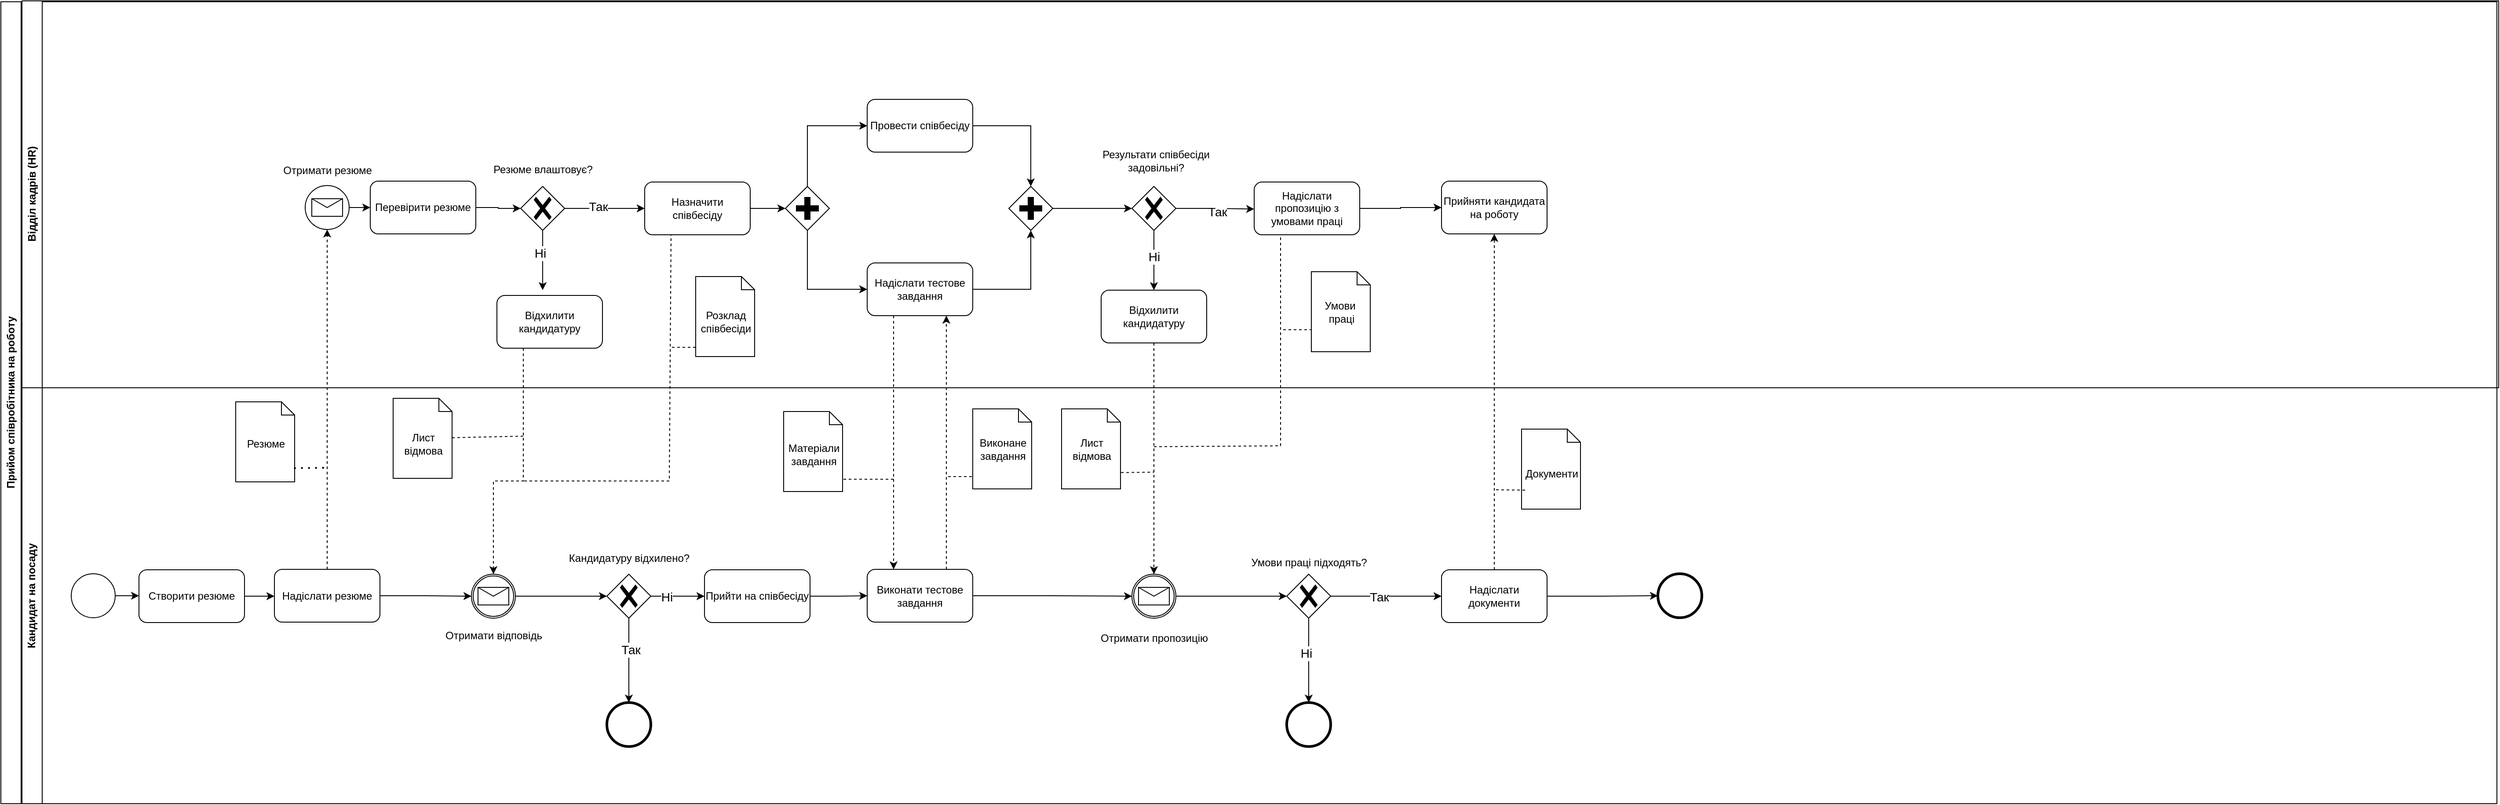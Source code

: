 <mxfile version="22.0.2" type="github">
  <diagram name="Страница — 1" id="HEkqbumlcw84zHXEJl8H">
    <mxGraphModel dx="2234" dy="1171" grid="0" gridSize="10" guides="1" tooltips="1" connect="1" arrows="1" fold="1" page="0" pageScale="1" pageWidth="827" pageHeight="1169" math="0" shadow="0">
      <root>
        <mxCell id="0" />
        <mxCell id="1" parent="0" />
        <mxCell id="XJhYYw2cQEGLfJjtBbyS-1" value="Прийом співробітника на роботу" style="swimlane;horizontal=0;whiteSpace=wrap;html=1;" parent="1" vertex="1">
          <mxGeometry x="-520" y="-185" width="2838" height="912" as="geometry" />
        </mxCell>
        <mxCell id="XJhYYw2cQEGLfJjtBbyS-4" value="Кандидат на посаду" style="swimlane;horizontal=0;whiteSpace=wrap;html=1;" parent="1" vertex="1">
          <mxGeometry x="-496" y="254" width="2814" height="473" as="geometry" />
        </mxCell>
        <mxCell id="1G5EOY4C8jy5DTyf7jeD-6" style="edgeStyle=orthogonalEdgeStyle;rounded=0;orthogonalLoop=1;jettySize=auto;html=1;exitX=1;exitY=0.5;exitDx=0;exitDy=0;exitPerimeter=0;entryX=0;entryY=0.5;entryDx=0;entryDy=0;" parent="XJhYYw2cQEGLfJjtBbyS-4" source="XJhYYw2cQEGLfJjtBbyS-43" target="1G5EOY4C8jy5DTyf7jeD-4" edge="1">
          <mxGeometry relative="1" as="geometry" />
        </mxCell>
        <mxCell id="XJhYYw2cQEGLfJjtBbyS-43" value="" style="points=[[0.145,0.145,0],[0.5,0,0],[0.855,0.145,0],[1,0.5,0],[0.855,0.855,0],[0.5,1,0],[0.145,0.855,0],[0,0.5,0]];shape=mxgraph.bpmn.event;html=1;verticalLabelPosition=bottom;labelBackgroundColor=#ffffff;verticalAlign=top;align=center;perimeter=ellipsePerimeter;outlineConnect=0;aspect=fixed;outline=standard;symbol=general;" parent="XJhYYw2cQEGLfJjtBbyS-4" vertex="1">
          <mxGeometry x="56" y="211.5" width="50" height="50" as="geometry" />
        </mxCell>
        <mxCell id="1G5EOY4C8jy5DTyf7jeD-7" style="edgeStyle=orthogonalEdgeStyle;rounded=0;orthogonalLoop=1;jettySize=auto;html=1;exitX=1;exitY=0.5;exitDx=0;exitDy=0;entryX=0;entryY=0.5;entryDx=0;entryDy=0;" parent="XJhYYw2cQEGLfJjtBbyS-4" source="1G5EOY4C8jy5DTyf7jeD-4" target="1G5EOY4C8jy5DTyf7jeD-5" edge="1">
          <mxGeometry relative="1" as="geometry" />
        </mxCell>
        <mxCell id="1G5EOY4C8jy5DTyf7jeD-4" value="Створити резюме" style="rounded=1;whiteSpace=wrap;html=1;" parent="XJhYYw2cQEGLfJjtBbyS-4" vertex="1">
          <mxGeometry x="133" y="207" width="120" height="60" as="geometry" />
        </mxCell>
        <mxCell id="1G5EOY4C8jy5DTyf7jeD-5" value="Надіслати резюме" style="rounded=1;whiteSpace=wrap;html=1;" parent="XJhYYw2cQEGLfJjtBbyS-4" vertex="1">
          <mxGeometry x="287" y="206.5" width="120" height="60" as="geometry" />
        </mxCell>
        <mxCell id="1G5EOY4C8jy5DTyf7jeD-22" style="edgeStyle=orthogonalEdgeStyle;rounded=0;orthogonalLoop=1;jettySize=auto;html=1;exitX=1;exitY=0.5;exitDx=0;exitDy=0;exitPerimeter=0;entryX=0;entryY=0.5;entryDx=0;entryDy=0;" parent="XJhYYw2cQEGLfJjtBbyS-4" source="1G5EOY4C8jy5DTyf7jeD-8" target="1G5EOY4C8jy5DTyf7jeD-21" edge="1">
          <mxGeometry relative="1" as="geometry" />
        </mxCell>
        <mxCell id="1G5EOY4C8jy5DTyf7jeD-89" value="&lt;font style=&quot;font-size: 14px;&quot;&gt;Ні&lt;/font&gt;" style="edgeLabel;html=1;align=center;verticalAlign=middle;resizable=0;points=[];" parent="1G5EOY4C8jy5DTyf7jeD-22" vertex="1" connectable="0">
          <mxGeometry x="-0.421" y="-1" relative="1" as="geometry">
            <mxPoint as="offset" />
          </mxGeometry>
        </mxCell>
        <mxCell id="1G5EOY4C8jy5DTyf7jeD-8" value="" style="points=[[0.25,0.25,0],[0.5,0,0],[0.75,0.25,0],[1,0.5,0],[0.75,0.75,0],[0.5,1,0],[0.25,0.75,0],[0,0.5,0]];shape=mxgraph.bpmn.gateway2;html=1;verticalLabelPosition=bottom;labelBackgroundColor=#ffffff;verticalAlign=top;align=center;perimeter=rhombusPerimeter;outlineConnect=0;outline=none;symbol=none;gwType=exclusive;" parent="XJhYYw2cQEGLfJjtBbyS-4" vertex="1">
          <mxGeometry x="665" y="212" width="50" height="50" as="geometry" />
        </mxCell>
        <mxCell id="1G5EOY4C8jy5DTyf7jeD-10" value="" style="points=[[0.145,0.145,0],[0.5,0,0],[0.855,0.145,0],[1,0.5,0],[0.855,0.855,0],[0.5,1,0],[0.145,0.855,0],[0,0.5,0]];shape=mxgraph.bpmn.event;html=1;verticalLabelPosition=bottom;labelBackgroundColor=#ffffff;verticalAlign=top;align=center;perimeter=ellipsePerimeter;outlineConnect=0;aspect=fixed;outline=end;symbol=terminate2;" parent="XJhYYw2cQEGLfJjtBbyS-4" vertex="1">
          <mxGeometry x="665" y="358" width="50" height="50" as="geometry" />
        </mxCell>
        <mxCell id="1G5EOY4C8jy5DTyf7jeD-11" style="edgeStyle=orthogonalEdgeStyle;rounded=0;orthogonalLoop=1;jettySize=auto;html=1;exitX=0.5;exitY=1;exitDx=0;exitDy=0;exitPerimeter=0;entryX=0.5;entryY=0;entryDx=0;entryDy=0;entryPerimeter=0;" parent="XJhYYw2cQEGLfJjtBbyS-4" source="1G5EOY4C8jy5DTyf7jeD-8" target="1G5EOY4C8jy5DTyf7jeD-10" edge="1">
          <mxGeometry relative="1" as="geometry" />
        </mxCell>
        <mxCell id="1G5EOY4C8jy5DTyf7jeD-90" value="&lt;font style=&quot;font-size: 14px;&quot;&gt;Так&lt;/font&gt;" style="edgeLabel;html=1;align=center;verticalAlign=middle;resizable=0;points=[];" parent="1G5EOY4C8jy5DTyf7jeD-11" vertex="1" connectable="0">
          <mxGeometry x="-0.25" y="2" relative="1" as="geometry">
            <mxPoint as="offset" />
          </mxGeometry>
        </mxCell>
        <mxCell id="1G5EOY4C8jy5DTyf7jeD-16" value="" style="shape=mxgraph.bpmn.data;labelPosition=center;verticalLabelPosition=bottom;align=center;verticalAlign=top;size=15;html=1;" parent="XJhYYw2cQEGLfJjtBbyS-4" vertex="1">
          <mxGeometry x="243" y="16" width="67" height="91" as="geometry" />
        </mxCell>
        <mxCell id="1G5EOY4C8jy5DTyf7jeD-30" style="edgeStyle=orthogonalEdgeStyle;rounded=0;orthogonalLoop=1;jettySize=auto;html=1;exitX=1;exitY=0.5;exitDx=0;exitDy=0;entryX=0;entryY=0.5;entryDx=0;entryDy=0;" parent="XJhYYw2cQEGLfJjtBbyS-4" source="1G5EOY4C8jy5DTyf7jeD-21" target="1G5EOY4C8jy5DTyf7jeD-29" edge="1">
          <mxGeometry relative="1" as="geometry" />
        </mxCell>
        <mxCell id="1G5EOY4C8jy5DTyf7jeD-21" value="Прийти на співбесіду" style="rounded=1;whiteSpace=wrap;html=1;" parent="XJhYYw2cQEGLfJjtBbyS-4" vertex="1">
          <mxGeometry x="776" y="207" width="120" height="60" as="geometry" />
        </mxCell>
        <mxCell id="1G5EOY4C8jy5DTyf7jeD-29" value="Виконати тестове завдання" style="rounded=1;whiteSpace=wrap;html=1;" parent="XJhYYw2cQEGLfJjtBbyS-4" vertex="1">
          <mxGeometry x="961" y="206.5" width="120" height="60" as="geometry" />
        </mxCell>
        <mxCell id="1G5EOY4C8jy5DTyf7jeD-45" value="" style="points=[[0.145,0.145,0],[0.5,0,0],[0.855,0.145,0],[1,0.5,0],[0.855,0.855,0],[0.5,1,0],[0.145,0.855,0],[0,0.5,0]];shape=mxgraph.bpmn.event;html=1;verticalLabelPosition=bottom;labelBackgroundColor=#ffffff;verticalAlign=top;align=center;perimeter=ellipsePerimeter;outlineConnect=0;aspect=fixed;outline=catching;symbol=message;" parent="XJhYYw2cQEGLfJjtBbyS-4" vertex="1">
          <mxGeometry x="511" y="212" width="50" height="50" as="geometry" />
        </mxCell>
        <mxCell id="1G5EOY4C8jy5DTyf7jeD-47" style="edgeStyle=orthogonalEdgeStyle;rounded=0;orthogonalLoop=1;jettySize=auto;html=1;exitX=1;exitY=0.5;exitDx=0;exitDy=0;entryX=0;entryY=0.5;entryDx=0;entryDy=0;entryPerimeter=0;" parent="XJhYYw2cQEGLfJjtBbyS-4" source="1G5EOY4C8jy5DTyf7jeD-5" target="1G5EOY4C8jy5DTyf7jeD-45" edge="1">
          <mxGeometry relative="1" as="geometry" />
        </mxCell>
        <mxCell id="1G5EOY4C8jy5DTyf7jeD-48" style="edgeStyle=orthogonalEdgeStyle;rounded=0;orthogonalLoop=1;jettySize=auto;html=1;exitX=1;exitY=0.5;exitDx=0;exitDy=0;exitPerimeter=0;entryX=0;entryY=0.5;entryDx=0;entryDy=0;entryPerimeter=0;" parent="XJhYYw2cQEGLfJjtBbyS-4" source="1G5EOY4C8jy5DTyf7jeD-45" target="1G5EOY4C8jy5DTyf7jeD-8" edge="1">
          <mxGeometry relative="1" as="geometry" />
        </mxCell>
        <mxCell id="1G5EOY4C8jy5DTyf7jeD-51" value="" style="endArrow=none;dashed=1;html=1;rounded=0;entryX=0.25;entryY=1;entryDx=0;entryDy=0;" parent="XJhYYw2cQEGLfJjtBbyS-4" target="1G5EOY4C8jy5DTyf7jeD-19" edge="1">
          <mxGeometry width="50" height="50" relative="1" as="geometry">
            <mxPoint x="571" y="106" as="sourcePoint" />
            <mxPoint x="763" y="66" as="targetPoint" />
            <Array as="points">
              <mxPoint x="736" y="106" />
            </Array>
          </mxGeometry>
        </mxCell>
        <mxCell id="1G5EOY4C8jy5DTyf7jeD-55" value="" style="points=[[0.145,0.145,0],[0.5,0,0],[0.855,0.145,0],[1,0.5,0],[0.855,0.855,0],[0.5,1,0],[0.145,0.855,0],[0,0.5,0]];shape=mxgraph.bpmn.event;html=1;verticalLabelPosition=bottom;labelBackgroundColor=#ffffff;verticalAlign=top;align=center;perimeter=ellipsePerimeter;outlineConnect=0;aspect=fixed;outline=catching;symbol=message;" parent="XJhYYw2cQEGLfJjtBbyS-4" vertex="1">
          <mxGeometry x="1262" y="212" width="50" height="50" as="geometry" />
        </mxCell>
        <mxCell id="1G5EOY4C8jy5DTyf7jeD-58" style="edgeStyle=orthogonalEdgeStyle;rounded=0;orthogonalLoop=1;jettySize=auto;html=1;exitX=1;exitY=0.5;exitDx=0;exitDy=0;entryX=0;entryY=0.5;entryDx=0;entryDy=0;entryPerimeter=0;" parent="XJhYYw2cQEGLfJjtBbyS-4" source="1G5EOY4C8jy5DTyf7jeD-29" target="1G5EOY4C8jy5DTyf7jeD-55" edge="1">
          <mxGeometry relative="1" as="geometry" />
        </mxCell>
        <mxCell id="1G5EOY4C8jy5DTyf7jeD-66" style="edgeStyle=orthogonalEdgeStyle;rounded=0;orthogonalLoop=1;jettySize=auto;html=1;exitX=1;exitY=0.5;exitDx=0;exitDy=0;exitPerimeter=0;entryX=0;entryY=0.5;entryDx=0;entryDy=0;" parent="XJhYYw2cQEGLfJjtBbyS-4" source="1G5EOY4C8jy5DTyf7jeD-59" target="1G5EOY4C8jy5DTyf7jeD-65" edge="1">
          <mxGeometry relative="1" as="geometry" />
        </mxCell>
        <mxCell id="1G5EOY4C8jy5DTyf7jeD-103" value="&lt;font style=&quot;font-size: 14px;&quot;&gt;Так&lt;/font&gt;" style="edgeLabel;html=1;align=center;verticalAlign=middle;resizable=0;points=[];" parent="1G5EOY4C8jy5DTyf7jeD-66" vertex="1" connectable="0">
          <mxGeometry x="-0.132" y="-1" relative="1" as="geometry">
            <mxPoint as="offset" />
          </mxGeometry>
        </mxCell>
        <mxCell id="1G5EOY4C8jy5DTyf7jeD-59" value="" style="points=[[0.25,0.25,0],[0.5,0,0],[0.75,0.25,0],[1,0.5,0],[0.75,0.75,0],[0.5,1,0],[0.25,0.75,0],[0,0.5,0]];shape=mxgraph.bpmn.gateway2;html=1;verticalLabelPosition=bottom;labelBackgroundColor=#ffffff;verticalAlign=top;align=center;perimeter=rhombusPerimeter;outlineConnect=0;outline=none;symbol=none;gwType=exclusive;" parent="XJhYYw2cQEGLfJjtBbyS-4" vertex="1">
          <mxGeometry x="1438" y="212" width="50" height="50" as="geometry" />
        </mxCell>
        <mxCell id="1G5EOY4C8jy5DTyf7jeD-62" style="edgeStyle=orthogonalEdgeStyle;rounded=0;orthogonalLoop=1;jettySize=auto;html=1;exitX=1;exitY=0.5;exitDx=0;exitDy=0;exitPerimeter=0;entryX=0;entryY=0.5;entryDx=0;entryDy=0;entryPerimeter=0;" parent="XJhYYw2cQEGLfJjtBbyS-4" source="1G5EOY4C8jy5DTyf7jeD-55" target="1G5EOY4C8jy5DTyf7jeD-59" edge="1">
          <mxGeometry relative="1" as="geometry" />
        </mxCell>
        <mxCell id="1G5EOY4C8jy5DTyf7jeD-63" value="" style="points=[[0.145,0.145,0],[0.5,0,0],[0.855,0.145,0],[1,0.5,0],[0.855,0.855,0],[0.5,1,0],[0.145,0.855,0],[0,0.5,0]];shape=mxgraph.bpmn.event;html=1;verticalLabelPosition=bottom;labelBackgroundColor=#ffffff;verticalAlign=top;align=center;perimeter=ellipsePerimeter;outlineConnect=0;aspect=fixed;outline=end;symbol=terminate2;" parent="XJhYYw2cQEGLfJjtBbyS-4" vertex="1">
          <mxGeometry x="1438" y="358" width="50" height="50" as="geometry" />
        </mxCell>
        <mxCell id="1G5EOY4C8jy5DTyf7jeD-64" style="edgeStyle=orthogonalEdgeStyle;rounded=0;orthogonalLoop=1;jettySize=auto;html=1;exitX=0.5;exitY=1;exitDx=0;exitDy=0;exitPerimeter=0;entryX=0.5;entryY=0;entryDx=0;entryDy=0;entryPerimeter=0;" parent="XJhYYw2cQEGLfJjtBbyS-4" source="1G5EOY4C8jy5DTyf7jeD-59" target="1G5EOY4C8jy5DTyf7jeD-63" edge="1">
          <mxGeometry relative="1" as="geometry" />
        </mxCell>
        <mxCell id="1G5EOY4C8jy5DTyf7jeD-104" value="&lt;font style=&quot;font-size: 14px;&quot;&gt;Ні&lt;/font&gt;" style="edgeLabel;html=1;align=center;verticalAlign=middle;resizable=0;points=[];" parent="1G5EOY4C8jy5DTyf7jeD-64" vertex="1" connectable="0">
          <mxGeometry x="-0.181" y="-3" relative="1" as="geometry">
            <mxPoint as="offset" />
          </mxGeometry>
        </mxCell>
        <mxCell id="1G5EOY4C8jy5DTyf7jeD-65" value="Надіслати документи" style="rounded=1;whiteSpace=wrap;html=1;" parent="XJhYYw2cQEGLfJjtBbyS-4" vertex="1">
          <mxGeometry x="1614" y="207" width="120" height="60" as="geometry" />
        </mxCell>
        <mxCell id="1G5EOY4C8jy5DTyf7jeD-68" value="" style="points=[[0.145,0.145,0],[0.5,0,0],[0.855,0.145,0],[1,0.5,0],[0.855,0.855,0],[0.5,1,0],[0.145,0.855,0],[0,0.5,0]];shape=mxgraph.bpmn.event;html=1;verticalLabelPosition=bottom;labelBackgroundColor=#ffffff;verticalAlign=top;align=center;perimeter=ellipsePerimeter;outlineConnect=0;aspect=fixed;outline=end;symbol=terminate2;" parent="XJhYYw2cQEGLfJjtBbyS-4" vertex="1">
          <mxGeometry x="1860" y="211.5" width="50" height="50" as="geometry" />
        </mxCell>
        <mxCell id="1G5EOY4C8jy5DTyf7jeD-69" style="edgeStyle=orthogonalEdgeStyle;rounded=0;orthogonalLoop=1;jettySize=auto;html=1;exitX=1;exitY=0.5;exitDx=0;exitDy=0;entryX=0;entryY=0.5;entryDx=0;entryDy=0;entryPerimeter=0;" parent="XJhYYw2cQEGLfJjtBbyS-4" source="1G5EOY4C8jy5DTyf7jeD-65" target="1G5EOY4C8jy5DTyf7jeD-68" edge="1">
          <mxGeometry relative="1" as="geometry" />
        </mxCell>
        <mxCell id="1G5EOY4C8jy5DTyf7jeD-70" value="Резюме" style="text;html=1;align=center;verticalAlign=middle;resizable=0;points=[];autosize=1;strokeColor=none;fillColor=none;" parent="XJhYYw2cQEGLfJjtBbyS-4" vertex="1">
          <mxGeometry x="246" y="51" width="61" height="26" as="geometry" />
        </mxCell>
        <mxCell id="1G5EOY4C8jy5DTyf7jeD-71" value="" style="endArrow=none;dashed=1;html=1;dashPattern=1 3;strokeWidth=2;rounded=0;exitX=0.99;exitY=0.828;exitDx=0;exitDy=0;exitPerimeter=0;" parent="XJhYYw2cQEGLfJjtBbyS-4" source="1G5EOY4C8jy5DTyf7jeD-16" edge="1">
          <mxGeometry width="50" height="50" relative="1" as="geometry">
            <mxPoint x="395" y="106" as="sourcePoint" />
            <mxPoint x="345" y="91" as="targetPoint" />
          </mxGeometry>
        </mxCell>
        <mxCell id="1G5EOY4C8jy5DTyf7jeD-75" value="" style="shape=mxgraph.bpmn.data;labelPosition=center;verticalLabelPosition=bottom;align=center;verticalAlign=top;size=15;html=1;" parent="XJhYYw2cQEGLfJjtBbyS-4" vertex="1">
          <mxGeometry x="422" y="12" width="67" height="91" as="geometry" />
        </mxCell>
        <mxCell id="1G5EOY4C8jy5DTyf7jeD-76" value="Лист &lt;br&gt;відмова" style="text;html=1;align=center;verticalAlign=middle;resizable=0;points=[];autosize=1;strokeColor=none;fillColor=none;" parent="XJhYYw2cQEGLfJjtBbyS-4" vertex="1">
          <mxGeometry x="424.5" y="43.5" width="62" height="41" as="geometry" />
        </mxCell>
        <mxCell id="1G5EOY4C8jy5DTyf7jeD-77" value="" style="endArrow=none;dashed=1;html=1;rounded=0;" parent="XJhYYw2cQEGLfJjtBbyS-4" source="1G5EOY4C8jy5DTyf7jeD-75" edge="1">
          <mxGeometry width="50" height="50" relative="1" as="geometry">
            <mxPoint x="486" y="96" as="sourcePoint" />
            <mxPoint x="570" y="55" as="targetPoint" />
          </mxGeometry>
        </mxCell>
        <mxCell id="1G5EOY4C8jy5DTyf7jeD-79" value="" style="shape=mxgraph.bpmn.data;labelPosition=center;verticalLabelPosition=bottom;align=center;verticalAlign=top;size=15;html=1;" parent="XJhYYw2cQEGLfJjtBbyS-4" vertex="1">
          <mxGeometry x="866" y="27" width="67" height="91" as="geometry" />
        </mxCell>
        <mxCell id="1G5EOY4C8jy5DTyf7jeD-80" value="Матеріали&lt;br&gt;завдання" style="text;html=1;align=center;verticalAlign=middle;resizable=0;points=[];autosize=1;strokeColor=none;fillColor=none;" parent="XJhYYw2cQEGLfJjtBbyS-4" vertex="1">
          <mxGeometry x="861.5" y="55" width="76" height="41" as="geometry" />
        </mxCell>
        <mxCell id="1G5EOY4C8jy5DTyf7jeD-81" value="" style="endArrow=none;dashed=1;html=1;rounded=0;" parent="XJhYYw2cQEGLfJjtBbyS-4" edge="1">
          <mxGeometry width="50" height="50" relative="1" as="geometry">
            <mxPoint x="934" y="104" as="sourcePoint" />
            <mxPoint x="991" y="104" as="targetPoint" />
          </mxGeometry>
        </mxCell>
        <mxCell id="1G5EOY4C8jy5DTyf7jeD-82" value="" style="shape=mxgraph.bpmn.data;labelPosition=center;verticalLabelPosition=bottom;align=center;verticalAlign=top;size=15;html=1;" parent="XJhYYw2cQEGLfJjtBbyS-4" vertex="1">
          <mxGeometry x="1081" y="24" width="67" height="91" as="geometry" />
        </mxCell>
        <mxCell id="1G5EOY4C8jy5DTyf7jeD-83" value="Виконане&lt;br&gt;завдання" style="text;html=1;align=center;verticalAlign=middle;resizable=0;points=[];autosize=1;strokeColor=none;fillColor=none;" parent="XJhYYw2cQEGLfJjtBbyS-4" vertex="1">
          <mxGeometry x="1079" y="49" width="71" height="41" as="geometry" />
        </mxCell>
        <mxCell id="1G5EOY4C8jy5DTyf7jeD-84" value="" style="endArrow=none;dashed=1;html=1;rounded=0;entryX=0;entryY=0.846;entryDx=0;entryDy=0;entryPerimeter=0;" parent="XJhYYw2cQEGLfJjtBbyS-4" target="1G5EOY4C8jy5DTyf7jeD-82" edge="1">
          <mxGeometry width="50" height="50" relative="1" as="geometry">
            <mxPoint x="1053" y="101" as="sourcePoint" />
            <mxPoint x="1076" y="101" as="targetPoint" />
          </mxGeometry>
        </mxCell>
        <mxCell id="1G5EOY4C8jy5DTyf7jeD-88" value="Кандидатуру відхилено?" style="text;html=1;align=center;verticalAlign=middle;resizable=0;points=[];autosize=1;strokeColor=none;fillColor=none;" parent="XJhYYw2cQEGLfJjtBbyS-4" vertex="1">
          <mxGeometry x="612.5" y="180.5" width="155" height="26" as="geometry" />
        </mxCell>
        <mxCell id="1G5EOY4C8jy5DTyf7jeD-93" value="Отримати відповідь" style="text;html=1;align=center;verticalAlign=middle;resizable=0;points=[];autosize=1;strokeColor=none;fillColor=none;" parent="XJhYYw2cQEGLfJjtBbyS-4" vertex="1">
          <mxGeometry x="472" y="269" width="128" height="26" as="geometry" />
        </mxCell>
        <mxCell id="1G5EOY4C8jy5DTyf7jeD-94" value="Отримати пропозицію" style="text;html=1;align=center;verticalAlign=middle;resizable=0;points=[];autosize=1;strokeColor=none;fillColor=none;" parent="XJhYYw2cQEGLfJjtBbyS-4" vertex="1">
          <mxGeometry x="1217" y="272" width="140" height="26" as="geometry" />
        </mxCell>
        <mxCell id="1G5EOY4C8jy5DTyf7jeD-99" value="" style="shape=mxgraph.bpmn.data;labelPosition=center;verticalLabelPosition=bottom;align=center;verticalAlign=top;size=15;html=1;" parent="XJhYYw2cQEGLfJjtBbyS-4" vertex="1">
          <mxGeometry x="1182" y="24" width="67" height="91" as="geometry" />
        </mxCell>
        <mxCell id="1G5EOY4C8jy5DTyf7jeD-100" value="Лист &lt;br&gt;відмова" style="text;html=1;align=center;verticalAlign=middle;resizable=0;points=[];autosize=1;strokeColor=none;fillColor=none;" parent="XJhYYw2cQEGLfJjtBbyS-4" vertex="1">
          <mxGeometry x="1184.5" y="49" width="62" height="41" as="geometry" />
        </mxCell>
        <mxCell id="1G5EOY4C8jy5DTyf7jeD-101" value="" style="endArrow=none;dashed=1;html=1;rounded=0;exitX=1.009;exitY=0.796;exitDx=0;exitDy=0;exitPerimeter=0;" parent="XJhYYw2cQEGLfJjtBbyS-4" source="1G5EOY4C8jy5DTyf7jeD-99" edge="1">
          <mxGeometry width="50" height="50" relative="1" as="geometry">
            <mxPoint x="1187" y="187" as="sourcePoint" />
            <mxPoint x="1287" y="96" as="targetPoint" />
          </mxGeometry>
        </mxCell>
        <mxCell id="1G5EOY4C8jy5DTyf7jeD-102" value="Умови праці підходять?" style="text;html=1;align=center;verticalAlign=middle;resizable=0;points=[];autosize=1;strokeColor=none;fillColor=none;" parent="XJhYYw2cQEGLfJjtBbyS-4" vertex="1">
          <mxGeometry x="1388" y="185.5" width="150" height="26" as="geometry" />
        </mxCell>
        <mxCell id="1G5EOY4C8jy5DTyf7jeD-105" value="" style="shape=mxgraph.bpmn.data;labelPosition=center;verticalLabelPosition=bottom;align=center;verticalAlign=top;size=15;html=1;" parent="XJhYYw2cQEGLfJjtBbyS-4" vertex="1">
          <mxGeometry x="1705" y="47" width="67" height="91" as="geometry" />
        </mxCell>
        <mxCell id="1G5EOY4C8jy5DTyf7jeD-106" value="Документи" style="text;html=1;align=center;verticalAlign=middle;resizable=0;points=[];autosize=1;strokeColor=none;fillColor=none;" parent="XJhYYw2cQEGLfJjtBbyS-4" vertex="1">
          <mxGeometry x="1699.5" y="84.5" width="78" height="26" as="geometry" />
        </mxCell>
        <mxCell id="1G5EOY4C8jy5DTyf7jeD-107" value="" style="endArrow=none;dashed=1;html=1;rounded=0;entryX=0.133;entryY=1.228;entryDx=0;entryDy=0;entryPerimeter=0;" parent="XJhYYw2cQEGLfJjtBbyS-4" target="1G5EOY4C8jy5DTyf7jeD-106" edge="1">
          <mxGeometry width="50" height="50" relative="1" as="geometry">
            <mxPoint x="1676" y="116" as="sourcePoint" />
            <mxPoint x="1653" y="101" as="targetPoint" />
          </mxGeometry>
        </mxCell>
        <mxCell id="1G5EOY4C8jy5DTyf7jeD-3" value="Відділ кадрів (HR)" style="swimlane;horizontal=0;whiteSpace=wrap;html=1;" parent="1" vertex="1">
          <mxGeometry x="-496" y="-186" width="2816" height="440" as="geometry" />
        </mxCell>
        <mxCell id="1G5EOY4C8jy5DTyf7jeD-12" value="Перевірити резюме" style="rounded=1;whiteSpace=wrap;html=1;" parent="1G5EOY4C8jy5DTyf7jeD-3" vertex="1">
          <mxGeometry x="396" y="205" width="120" height="60" as="geometry" />
        </mxCell>
        <mxCell id="1G5EOY4C8jy5DTyf7jeD-18" style="edgeStyle=orthogonalEdgeStyle;rounded=0;orthogonalLoop=1;jettySize=auto;html=1;exitX=0.5;exitY=1;exitDx=0;exitDy=0;exitPerimeter=0;entryX=0.5;entryY=0;entryDx=0;entryDy=0;" parent="1G5EOY4C8jy5DTyf7jeD-3" source="1G5EOY4C8jy5DTyf7jeD-14" edge="1">
          <mxGeometry relative="1" as="geometry">
            <mxPoint x="592" y="329" as="targetPoint" />
          </mxGeometry>
        </mxCell>
        <mxCell id="1G5EOY4C8jy5DTyf7jeD-86" value="&lt;font style=&quot;font-size: 14px;&quot;&gt;Ні&lt;/font&gt;" style="edgeLabel;html=1;align=center;verticalAlign=middle;resizable=0;points=[];" parent="1G5EOY4C8jy5DTyf7jeD-18" vertex="1" connectable="0">
          <mxGeometry x="-0.26" y="-3" relative="1" as="geometry">
            <mxPoint as="offset" />
          </mxGeometry>
        </mxCell>
        <mxCell id="1G5EOY4C8jy5DTyf7jeD-20" style="edgeStyle=orthogonalEdgeStyle;rounded=0;orthogonalLoop=1;jettySize=auto;html=1;exitX=1;exitY=0.5;exitDx=0;exitDy=0;exitPerimeter=0;entryX=0;entryY=0.5;entryDx=0;entryDy=0;" parent="1G5EOY4C8jy5DTyf7jeD-3" source="1G5EOY4C8jy5DTyf7jeD-14" target="1G5EOY4C8jy5DTyf7jeD-19" edge="1">
          <mxGeometry relative="1" as="geometry" />
        </mxCell>
        <mxCell id="1G5EOY4C8jy5DTyf7jeD-87" value="&lt;font style=&quot;font-size: 14px;&quot;&gt;Так&lt;/font&gt;" style="edgeLabel;html=1;align=center;verticalAlign=middle;resizable=0;points=[];" parent="1G5EOY4C8jy5DTyf7jeD-20" vertex="1" connectable="0">
          <mxGeometry x="-0.179" y="2" relative="1" as="geometry">
            <mxPoint as="offset" />
          </mxGeometry>
        </mxCell>
        <mxCell id="1G5EOY4C8jy5DTyf7jeD-14" value="" style="points=[[0.25,0.25,0],[0.5,0,0],[0.75,0.25,0],[1,0.5,0],[0.75,0.75,0],[0.5,1,0],[0.25,0.75,0],[0,0.5,0]];shape=mxgraph.bpmn.gateway2;html=1;verticalLabelPosition=bottom;labelBackgroundColor=#ffffff;verticalAlign=top;align=center;perimeter=rhombusPerimeter;outlineConnect=0;outline=none;symbol=none;gwType=exclusive;" parent="1G5EOY4C8jy5DTyf7jeD-3" vertex="1">
          <mxGeometry x="567" y="211" width="50" height="50" as="geometry" />
        </mxCell>
        <mxCell id="1G5EOY4C8jy5DTyf7jeD-17" value="Відхилити кандидатуру" style="rounded=1;whiteSpace=wrap;html=1;" parent="1G5EOY4C8jy5DTyf7jeD-3" vertex="1">
          <mxGeometry x="540" y="335" width="120" height="60" as="geometry" />
        </mxCell>
        <mxCell id="1G5EOY4C8jy5DTyf7jeD-19" value="Назначити співбесіду" style="rounded=1;whiteSpace=wrap;html=1;" parent="1G5EOY4C8jy5DTyf7jeD-3" vertex="1">
          <mxGeometry x="708" y="206" width="120" height="60" as="geometry" />
        </mxCell>
        <mxCell id="1G5EOY4C8jy5DTyf7jeD-31" style="edgeStyle=orthogonalEdgeStyle;rounded=0;orthogonalLoop=1;jettySize=auto;html=1;exitX=0.5;exitY=1;exitDx=0;exitDy=0;exitPerimeter=0;entryX=0;entryY=0.5;entryDx=0;entryDy=0;" parent="1G5EOY4C8jy5DTyf7jeD-3" source="1G5EOY4C8jy5DTyf7jeD-25" target="1G5EOY4C8jy5DTyf7jeD-28" edge="1">
          <mxGeometry relative="1" as="geometry" />
        </mxCell>
        <mxCell id="1G5EOY4C8jy5DTyf7jeD-32" style="edgeStyle=orthogonalEdgeStyle;rounded=0;orthogonalLoop=1;jettySize=auto;html=1;exitX=0.5;exitY=0;exitDx=0;exitDy=0;exitPerimeter=0;entryX=0;entryY=0.5;entryDx=0;entryDy=0;" parent="1G5EOY4C8jy5DTyf7jeD-3" source="1G5EOY4C8jy5DTyf7jeD-25" target="1G5EOY4C8jy5DTyf7jeD-27" edge="1">
          <mxGeometry relative="1" as="geometry" />
        </mxCell>
        <mxCell id="1G5EOY4C8jy5DTyf7jeD-25" value="" style="points=[[0.25,0.25,0],[0.5,0,0],[0.75,0.25,0],[1,0.5,0],[0.75,0.75,0],[0.5,1,0],[0.25,0.75,0],[0,0.5,0]];shape=mxgraph.bpmn.gateway2;html=1;verticalLabelPosition=bottom;labelBackgroundColor=#ffffff;verticalAlign=top;align=center;perimeter=rhombusPerimeter;outlineConnect=0;outline=none;symbol=none;gwType=parallel;" parent="1G5EOY4C8jy5DTyf7jeD-3" vertex="1">
          <mxGeometry x="868" y="211" width="50" height="50" as="geometry" />
        </mxCell>
        <mxCell id="1G5EOY4C8jy5DTyf7jeD-26" style="edgeStyle=orthogonalEdgeStyle;rounded=0;orthogonalLoop=1;jettySize=auto;html=1;exitX=1;exitY=0.5;exitDx=0;exitDy=0;entryX=0;entryY=0.5;entryDx=0;entryDy=0;entryPerimeter=0;" parent="1G5EOY4C8jy5DTyf7jeD-3" source="1G5EOY4C8jy5DTyf7jeD-19" target="1G5EOY4C8jy5DTyf7jeD-25" edge="1">
          <mxGeometry relative="1" as="geometry" />
        </mxCell>
        <mxCell id="1G5EOY4C8jy5DTyf7jeD-34" style="edgeStyle=orthogonalEdgeStyle;rounded=0;orthogonalLoop=1;jettySize=auto;html=1;exitX=1;exitY=0.5;exitDx=0;exitDy=0;" parent="1G5EOY4C8jy5DTyf7jeD-3" source="1G5EOY4C8jy5DTyf7jeD-27" target="1G5EOY4C8jy5DTyf7jeD-33" edge="1">
          <mxGeometry relative="1" as="geometry" />
        </mxCell>
        <mxCell id="1G5EOY4C8jy5DTyf7jeD-27" value="Провести співбесіду" style="rounded=1;whiteSpace=wrap;html=1;" parent="1G5EOY4C8jy5DTyf7jeD-3" vertex="1">
          <mxGeometry x="961" y="112" width="120" height="60" as="geometry" />
        </mxCell>
        <mxCell id="1G5EOY4C8jy5DTyf7jeD-28" value="Надіслати тестове завдання" style="rounded=1;whiteSpace=wrap;html=1;" parent="1G5EOY4C8jy5DTyf7jeD-3" vertex="1">
          <mxGeometry x="961" y="298" width="120" height="60" as="geometry" />
        </mxCell>
        <mxCell id="1G5EOY4C8jy5DTyf7jeD-33" value="" style="points=[[0.25,0.25,0],[0.5,0,0],[0.75,0.25,0],[1,0.5,0],[0.75,0.75,0],[0.5,1,0],[0.25,0.75,0],[0,0.5,0]];shape=mxgraph.bpmn.gateway2;html=1;verticalLabelPosition=bottom;labelBackgroundColor=#ffffff;verticalAlign=top;align=center;perimeter=rhombusPerimeter;outlineConnect=0;outline=none;symbol=none;gwType=parallel;" parent="1G5EOY4C8jy5DTyf7jeD-3" vertex="1">
          <mxGeometry x="1122" y="211" width="50" height="50" as="geometry" />
        </mxCell>
        <mxCell id="1G5EOY4C8jy5DTyf7jeD-35" style="edgeStyle=orthogonalEdgeStyle;rounded=0;orthogonalLoop=1;jettySize=auto;html=1;exitX=1;exitY=0.5;exitDx=0;exitDy=0;entryX=0.5;entryY=1;entryDx=0;entryDy=0;entryPerimeter=0;" parent="1G5EOY4C8jy5DTyf7jeD-3" source="1G5EOY4C8jy5DTyf7jeD-28" target="1G5EOY4C8jy5DTyf7jeD-33" edge="1">
          <mxGeometry relative="1" as="geometry" />
        </mxCell>
        <mxCell id="1G5EOY4C8jy5DTyf7jeD-41" style="edgeStyle=orthogonalEdgeStyle;rounded=0;orthogonalLoop=1;jettySize=auto;html=1;exitX=0.5;exitY=1;exitDx=0;exitDy=0;exitPerimeter=0;entryX=0.5;entryY=0;entryDx=0;entryDy=0;" parent="1G5EOY4C8jy5DTyf7jeD-3" source="1G5EOY4C8jy5DTyf7jeD-36" target="1G5EOY4C8jy5DTyf7jeD-38" edge="1">
          <mxGeometry relative="1" as="geometry" />
        </mxCell>
        <mxCell id="1G5EOY4C8jy5DTyf7jeD-110" value="&lt;font style=&quot;font-size: 14px;&quot;&gt;Ні&lt;/font&gt;" style="edgeLabel;html=1;align=center;verticalAlign=middle;resizable=0;points=[];" parent="1G5EOY4C8jy5DTyf7jeD-41" vertex="1" connectable="0">
          <mxGeometry x="-0.126" relative="1" as="geometry">
            <mxPoint as="offset" />
          </mxGeometry>
        </mxCell>
        <mxCell id="1G5EOY4C8jy5DTyf7jeD-36" value="" style="points=[[0.25,0.25,0],[0.5,0,0],[0.75,0.25,0],[1,0.5,0],[0.75,0.75,0],[0.5,1,0],[0.25,0.75,0],[0,0.5,0]];shape=mxgraph.bpmn.gateway2;html=1;verticalLabelPosition=bottom;labelBackgroundColor=#ffffff;verticalAlign=top;align=center;perimeter=rhombusPerimeter;outlineConnect=0;outline=none;symbol=none;gwType=exclusive;" parent="1G5EOY4C8jy5DTyf7jeD-3" vertex="1">
          <mxGeometry x="1262" y="211" width="50" height="50" as="geometry" />
        </mxCell>
        <mxCell id="1G5EOY4C8jy5DTyf7jeD-37" style="edgeStyle=orthogonalEdgeStyle;rounded=0;orthogonalLoop=1;jettySize=auto;html=1;exitX=1;exitY=0.5;exitDx=0;exitDy=0;exitPerimeter=0;entryX=0;entryY=0.5;entryDx=0;entryDy=0;entryPerimeter=0;" parent="1G5EOY4C8jy5DTyf7jeD-3" source="1G5EOY4C8jy5DTyf7jeD-33" target="1G5EOY4C8jy5DTyf7jeD-36" edge="1">
          <mxGeometry relative="1" as="geometry" />
        </mxCell>
        <mxCell id="1G5EOY4C8jy5DTyf7jeD-38" value="Відхилити кандидатуру" style="rounded=1;whiteSpace=wrap;html=1;" parent="1G5EOY4C8jy5DTyf7jeD-3" vertex="1">
          <mxGeometry x="1227" y="329" width="120" height="60" as="geometry" />
        </mxCell>
        <mxCell id="1G5EOY4C8jy5DTyf7jeD-61" style="edgeStyle=orthogonalEdgeStyle;rounded=0;orthogonalLoop=1;jettySize=auto;html=1;exitX=1;exitY=0.5;exitDx=0;exitDy=0;entryX=0;entryY=0.5;entryDx=0;entryDy=0;" parent="1G5EOY4C8jy5DTyf7jeD-3" source="1G5EOY4C8jy5DTyf7jeD-39" target="1G5EOY4C8jy5DTyf7jeD-60" edge="1">
          <mxGeometry relative="1" as="geometry" />
        </mxCell>
        <mxCell id="1G5EOY4C8jy5DTyf7jeD-39" value="Надіслати пропозицію з умовами праці" style="rounded=1;whiteSpace=wrap;html=1;" parent="1G5EOY4C8jy5DTyf7jeD-3" vertex="1">
          <mxGeometry x="1401" y="206" width="120" height="60" as="geometry" />
        </mxCell>
        <mxCell id="1G5EOY4C8jy5DTyf7jeD-40" style="edgeStyle=orthogonalEdgeStyle;rounded=0;orthogonalLoop=1;jettySize=auto;html=1;exitX=1;exitY=0.5;exitDx=0;exitDy=0;exitPerimeter=0;entryX=0;entryY=0.512;entryDx=0;entryDy=0;entryPerimeter=0;" parent="1G5EOY4C8jy5DTyf7jeD-3" source="1G5EOY4C8jy5DTyf7jeD-36" target="1G5EOY4C8jy5DTyf7jeD-39" edge="1">
          <mxGeometry relative="1" as="geometry" />
        </mxCell>
        <mxCell id="1G5EOY4C8jy5DTyf7jeD-109" value="&lt;font style=&quot;font-size: 14px;&quot;&gt;Так&lt;/font&gt;" style="edgeLabel;html=1;align=center;verticalAlign=middle;resizable=0;points=[];" parent="1G5EOY4C8jy5DTyf7jeD-40" vertex="1" connectable="0">
          <mxGeometry x="0.051" y="-3" relative="1" as="geometry">
            <mxPoint as="offset" />
          </mxGeometry>
        </mxCell>
        <mxCell id="1G5EOY4C8jy5DTyf7jeD-52" style="edgeStyle=orthogonalEdgeStyle;rounded=0;orthogonalLoop=1;jettySize=auto;html=1;exitX=1;exitY=0.5;exitDx=0;exitDy=0;exitPerimeter=0;entryX=0;entryY=0.5;entryDx=0;entryDy=0;" parent="1G5EOY4C8jy5DTyf7jeD-3" source="1G5EOY4C8jy5DTyf7jeD-43" target="1G5EOY4C8jy5DTyf7jeD-12" edge="1">
          <mxGeometry relative="1" as="geometry" />
        </mxCell>
        <mxCell id="1G5EOY4C8jy5DTyf7jeD-43" value="" style="points=[[0.145,0.145,0],[0.5,0,0],[0.855,0.145,0],[1,0.5,0],[0.855,0.855,0],[0.5,1,0],[0.145,0.855,0],[0,0.5,0]];shape=mxgraph.bpmn.event;html=1;verticalLabelPosition=bottom;labelBackgroundColor=#ffffff;verticalAlign=top;align=center;perimeter=ellipsePerimeter;outlineConnect=0;aspect=fixed;outline=standard;symbol=message;" parent="1G5EOY4C8jy5DTyf7jeD-3" vertex="1">
          <mxGeometry x="322" y="210" width="50" height="50" as="geometry" />
        </mxCell>
        <mxCell id="1G5EOY4C8jy5DTyf7jeD-46" style="edgeStyle=orthogonalEdgeStyle;rounded=0;orthogonalLoop=1;jettySize=auto;html=1;exitX=1;exitY=0.5;exitDx=0;exitDy=0;entryX=0;entryY=0.5;entryDx=0;entryDy=0;entryPerimeter=0;" parent="1G5EOY4C8jy5DTyf7jeD-3" source="1G5EOY4C8jy5DTyf7jeD-12" target="1G5EOY4C8jy5DTyf7jeD-14" edge="1">
          <mxGeometry relative="1" as="geometry" />
        </mxCell>
        <mxCell id="1G5EOY4C8jy5DTyf7jeD-60" value="Прийняти кандидата на роботу" style="rounded=1;whiteSpace=wrap;html=1;" parent="1G5EOY4C8jy5DTyf7jeD-3" vertex="1">
          <mxGeometry x="1614" y="205" width="120" height="60" as="geometry" />
        </mxCell>
        <mxCell id="1G5EOY4C8jy5DTyf7jeD-72" value="" style="shape=mxgraph.bpmn.data;labelPosition=center;verticalLabelPosition=bottom;align=center;verticalAlign=top;size=15;html=1;" parent="1G5EOY4C8jy5DTyf7jeD-3" vertex="1">
          <mxGeometry x="766" y="313.5" width="67" height="91" as="geometry" />
        </mxCell>
        <mxCell id="1G5EOY4C8jy5DTyf7jeD-73" value="Розклад&lt;br&gt;співбесіди" style="text;html=1;align=center;verticalAlign=middle;resizable=0;points=[];autosize=1;strokeColor=none;fillColor=none;" parent="1G5EOY4C8jy5DTyf7jeD-3" vertex="1">
          <mxGeometry x="762" y="344.5" width="75" height="41" as="geometry" />
        </mxCell>
        <mxCell id="1G5EOY4C8jy5DTyf7jeD-74" value="" style="endArrow=none;dashed=1;html=1;rounded=0;entryX=0.015;entryY=0.885;entryDx=0;entryDy=0;entryPerimeter=0;" parent="1G5EOY4C8jy5DTyf7jeD-3" target="1G5EOY4C8jy5DTyf7jeD-72" edge="1">
          <mxGeometry width="50" height="50" relative="1" as="geometry">
            <mxPoint x="739" y="394" as="sourcePoint" />
            <mxPoint x="720" y="370" as="targetPoint" />
          </mxGeometry>
        </mxCell>
        <mxCell id="1G5EOY4C8jy5DTyf7jeD-85" value="Резюме влаштовує?" style="text;html=1;align=center;verticalAlign=middle;resizable=0;points=[];autosize=1;strokeColor=none;fillColor=none;" parent="1G5EOY4C8jy5DTyf7jeD-3" vertex="1">
          <mxGeometry x="526.5" y="179" width="131" height="26" as="geometry" />
        </mxCell>
        <mxCell id="1G5EOY4C8jy5DTyf7jeD-91" value="" style="endArrow=none;dashed=1;html=1;rounded=0;entryX=0.25;entryY=1;entryDx=0;entryDy=0;" parent="1G5EOY4C8jy5DTyf7jeD-3" target="1G5EOY4C8jy5DTyf7jeD-39" edge="1">
          <mxGeometry width="50" height="50" relative="1" as="geometry">
            <mxPoint x="1287" y="507" as="sourcePoint" />
            <mxPoint x="1486" y="331" as="targetPoint" />
            <Array as="points">
              <mxPoint x="1431" y="506" />
            </Array>
          </mxGeometry>
        </mxCell>
        <mxCell id="1G5EOY4C8jy5DTyf7jeD-92" value="Отримати резюме" style="text;html=1;align=center;verticalAlign=middle;resizable=0;points=[];autosize=1;strokeColor=none;fillColor=none;" parent="1G5EOY4C8jy5DTyf7jeD-3" vertex="1">
          <mxGeometry x="287.5" y="180" width="119" height="26" as="geometry" />
        </mxCell>
        <mxCell id="1G5EOY4C8jy5DTyf7jeD-96" value="" style="shape=mxgraph.bpmn.data;labelPosition=center;verticalLabelPosition=bottom;align=center;verticalAlign=top;size=15;html=1;" parent="1G5EOY4C8jy5DTyf7jeD-3" vertex="1">
          <mxGeometry x="1466" y="308" width="67" height="91" as="geometry" />
        </mxCell>
        <mxCell id="1G5EOY4C8jy5DTyf7jeD-97" value="Умови&amp;nbsp;&lt;br&gt;праці" style="text;html=1;align=center;verticalAlign=middle;resizable=0;points=[];autosize=1;strokeColor=none;fillColor=none;" parent="1G5EOY4C8jy5DTyf7jeD-3" vertex="1">
          <mxGeometry x="1471.5" y="333" width="56" height="41" as="geometry" />
        </mxCell>
        <mxCell id="1G5EOY4C8jy5DTyf7jeD-98" value="" style="endArrow=none;dashed=1;html=1;rounded=0;entryX=0;entryY=0.725;entryDx=0;entryDy=0;entryPerimeter=0;" parent="1G5EOY4C8jy5DTyf7jeD-3" target="1G5EOY4C8jy5DTyf7jeD-96" edge="1">
          <mxGeometry width="50" height="50" relative="1" as="geometry">
            <mxPoint x="1434" y="374" as="sourcePoint" />
            <mxPoint x="1408" y="365" as="targetPoint" />
          </mxGeometry>
        </mxCell>
        <mxCell id="1G5EOY4C8jy5DTyf7jeD-108" value="Результати співбесіди&lt;br&gt;задовільні?" style="text;html=1;align=center;verticalAlign=middle;resizable=0;points=[];autosize=1;strokeColor=none;fillColor=none;" parent="1G5EOY4C8jy5DTyf7jeD-3" vertex="1">
          <mxGeometry x="1219" y="161" width="140" height="41" as="geometry" />
        </mxCell>
        <mxCell id="1G5EOY4C8jy5DTyf7jeD-44" style="edgeStyle=orthogonalEdgeStyle;rounded=0;orthogonalLoop=1;jettySize=auto;html=1;exitX=0.5;exitY=0;exitDx=0;exitDy=0;dashed=1;" parent="1" source="1G5EOY4C8jy5DTyf7jeD-5" target="1G5EOY4C8jy5DTyf7jeD-43" edge="1">
          <mxGeometry relative="1" as="geometry" />
        </mxCell>
        <mxCell id="1G5EOY4C8jy5DTyf7jeD-49" style="edgeStyle=orthogonalEdgeStyle;rounded=0;orthogonalLoop=1;jettySize=auto;html=1;exitX=0.25;exitY=1;exitDx=0;exitDy=0;entryX=0.5;entryY=0;entryDx=0;entryDy=0;entryPerimeter=0;dashed=1;" parent="1" source="1G5EOY4C8jy5DTyf7jeD-17" target="1G5EOY4C8jy5DTyf7jeD-45" edge="1">
          <mxGeometry relative="1" as="geometry">
            <Array as="points">
              <mxPoint x="74" y="360" />
              <mxPoint x="40" y="360" />
            </Array>
          </mxGeometry>
        </mxCell>
        <mxCell id="1G5EOY4C8jy5DTyf7jeD-53" style="edgeStyle=orthogonalEdgeStyle;rounded=0;orthogonalLoop=1;jettySize=auto;html=1;exitX=0.25;exitY=1;exitDx=0;exitDy=0;entryX=0.25;entryY=0;entryDx=0;entryDy=0;dashed=1;" parent="1" source="1G5EOY4C8jy5DTyf7jeD-28" target="1G5EOY4C8jy5DTyf7jeD-29" edge="1">
          <mxGeometry relative="1" as="geometry" />
        </mxCell>
        <mxCell id="1G5EOY4C8jy5DTyf7jeD-54" style="edgeStyle=orthogonalEdgeStyle;rounded=0;orthogonalLoop=1;jettySize=auto;html=1;exitX=0.75;exitY=0;exitDx=0;exitDy=0;entryX=0.75;entryY=1;entryDx=0;entryDy=0;dashed=1;" parent="1" source="1G5EOY4C8jy5DTyf7jeD-29" target="1G5EOY4C8jy5DTyf7jeD-28" edge="1">
          <mxGeometry relative="1" as="geometry" />
        </mxCell>
        <mxCell id="1G5EOY4C8jy5DTyf7jeD-56" style="edgeStyle=orthogonalEdgeStyle;rounded=0;orthogonalLoop=1;jettySize=auto;html=1;exitX=0.5;exitY=1;exitDx=0;exitDy=0;dashed=1;" parent="1" source="1G5EOY4C8jy5DTyf7jeD-38" target="1G5EOY4C8jy5DTyf7jeD-55" edge="1">
          <mxGeometry relative="1" as="geometry" />
        </mxCell>
        <mxCell id="1G5EOY4C8jy5DTyf7jeD-67" style="edgeStyle=orthogonalEdgeStyle;rounded=0;orthogonalLoop=1;jettySize=auto;html=1;exitX=0.5;exitY=0;exitDx=0;exitDy=0;entryX=0.5;entryY=1;entryDx=0;entryDy=0;dashed=1;" parent="1" source="1G5EOY4C8jy5DTyf7jeD-65" target="1G5EOY4C8jy5DTyf7jeD-60" edge="1">
          <mxGeometry relative="1" as="geometry" />
        </mxCell>
      </root>
    </mxGraphModel>
  </diagram>
</mxfile>
